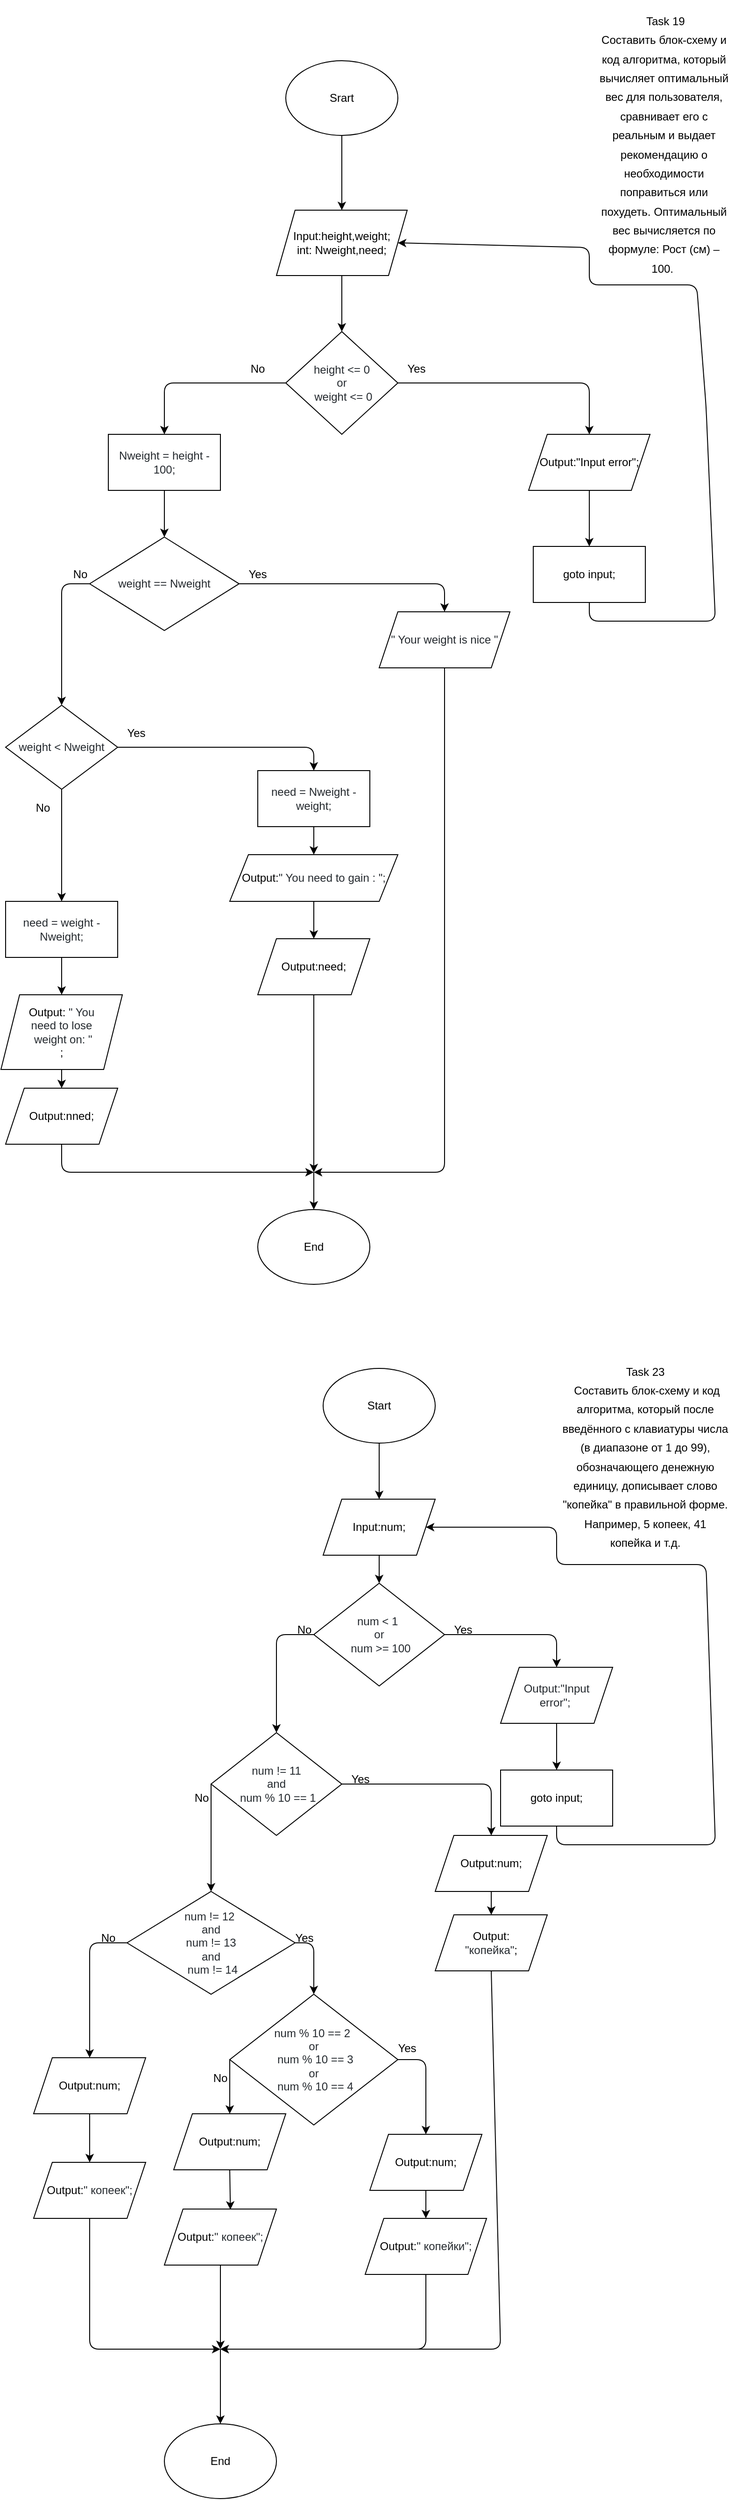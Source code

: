 <mxfile version="13.8.0" type="github">
  <diagram id="C5RBs43oDa-KdzZeNtuy" name="Page-1">
    <mxGraphModel dx="782" dy="437" grid="1" gridSize="10" guides="1" tooltips="1" connect="1" arrows="1" fold="1" page="1" pageScale="1" pageWidth="827" pageHeight="1169" math="0" shadow="0">
      <root>
        <mxCell id="WIyWlLk6GJQsqaUBKTNV-0" />
        <mxCell id="WIyWlLk6GJQsqaUBKTNV-1" parent="WIyWlLk6GJQsqaUBKTNV-0" />
        <mxCell id="whg161GarNfC_AISxSCE-1" value="Srart" style="ellipse;whiteSpace=wrap;html=1;" vertex="1" parent="WIyWlLk6GJQsqaUBKTNV-1">
          <mxGeometry x="330" y="140" width="120" height="80" as="geometry" />
        </mxCell>
        <mxCell id="whg161GarNfC_AISxSCE-2" value="&lt;p style=&quot;line-height: 170%&quot;&gt;&amp;nbsp;Task 19&lt;br&gt;Составить блок-схему и код алгоритма, который вычисляет оптимальный вес для пользователя, сравнивает его с&lt;br&gt;реальным и выдает рекомендацию о необходимости поправиться или похудеть. Оптимальный вес вычисляется по&lt;br&gt;формуле: Рост (см) – 100.&amp;nbsp;&lt;/p&gt;" style="text;html=1;strokeColor=none;fillColor=none;align=center;verticalAlign=middle;whiteSpace=wrap;rounded=0;" vertex="1" parent="WIyWlLk6GJQsqaUBKTNV-1">
          <mxGeometry x="660" y="90" width="150" height="280" as="geometry" />
        </mxCell>
        <mxCell id="whg161GarNfC_AISxSCE-3" value="Input:height,weight;&lt;br&gt;int: Nweight,need;" style="shape=parallelogram;perimeter=parallelogramPerimeter;whiteSpace=wrap;html=1;fixedSize=1;" vertex="1" parent="WIyWlLk6GJQsqaUBKTNV-1">
          <mxGeometry x="320" y="300" width="140" height="70" as="geometry" />
        </mxCell>
        <mxCell id="whg161GarNfC_AISxSCE-4" value="" style="endArrow=classic;html=1;exitX=0.5;exitY=1;exitDx=0;exitDy=0;entryX=0.5;entryY=0;entryDx=0;entryDy=0;" edge="1" parent="WIyWlLk6GJQsqaUBKTNV-1" source="whg161GarNfC_AISxSCE-1" target="whg161GarNfC_AISxSCE-3">
          <mxGeometry width="50" height="50" relative="1" as="geometry">
            <mxPoint x="390" y="450" as="sourcePoint" />
            <mxPoint x="440" y="400" as="targetPoint" />
          </mxGeometry>
        </mxCell>
        <mxCell id="whg161GarNfC_AISxSCE-5" value="&lt;span style=&quot;color: rgb(36 , 41 , 46) ; font-family: , &amp;#34;consolas&amp;#34; , &amp;#34;liberation mono&amp;#34; , &amp;#34;menlo&amp;#34; , monospace ; background-color: rgb(255 , 255 , 255)&quot;&gt;height &amp;lt;= 0 &lt;br&gt;or&lt;br&gt;&amp;nbsp;weight &amp;lt;= 0&lt;/span&gt;" style="rhombus;whiteSpace=wrap;html=1;" vertex="1" parent="WIyWlLk6GJQsqaUBKTNV-1">
          <mxGeometry x="330" y="430" width="120" height="110" as="geometry" />
        </mxCell>
        <mxCell id="whg161GarNfC_AISxSCE-6" value="" style="endArrow=classic;html=1;exitX=0.5;exitY=1;exitDx=0;exitDy=0;entryX=0.5;entryY=0;entryDx=0;entryDy=0;" edge="1" parent="WIyWlLk6GJQsqaUBKTNV-1" source="whg161GarNfC_AISxSCE-3" target="whg161GarNfC_AISxSCE-5">
          <mxGeometry width="50" height="50" relative="1" as="geometry">
            <mxPoint x="390" y="530" as="sourcePoint" />
            <mxPoint x="440" y="480" as="targetPoint" />
          </mxGeometry>
        </mxCell>
        <mxCell id="whg161GarNfC_AISxSCE-7" value="Output:&quot;Input error&quot;;" style="shape=parallelogram;perimeter=parallelogramPerimeter;whiteSpace=wrap;html=1;fixedSize=1;" vertex="1" parent="WIyWlLk6GJQsqaUBKTNV-1">
          <mxGeometry x="590" y="540" width="130" height="60" as="geometry" />
        </mxCell>
        <mxCell id="whg161GarNfC_AISxSCE-10" value="goto input;" style="rounded=0;whiteSpace=wrap;html=1;" vertex="1" parent="WIyWlLk6GJQsqaUBKTNV-1">
          <mxGeometry x="595" y="660" width="120" height="60" as="geometry" />
        </mxCell>
        <mxCell id="whg161GarNfC_AISxSCE-11" value="" style="endArrow=classic;html=1;exitX=1;exitY=0.5;exitDx=0;exitDy=0;entryX=0.5;entryY=0;entryDx=0;entryDy=0;" edge="1" parent="WIyWlLk6GJQsqaUBKTNV-1" source="whg161GarNfC_AISxSCE-5" target="whg161GarNfC_AISxSCE-7">
          <mxGeometry width="50" height="50" relative="1" as="geometry">
            <mxPoint x="390" y="630" as="sourcePoint" />
            <mxPoint x="440" y="580" as="targetPoint" />
            <Array as="points">
              <mxPoint x="655" y="485" />
            </Array>
          </mxGeometry>
        </mxCell>
        <mxCell id="whg161GarNfC_AISxSCE-12" value="Yes" style="text;html=1;strokeColor=none;fillColor=none;align=center;verticalAlign=middle;whiteSpace=wrap;rounded=0;" vertex="1" parent="WIyWlLk6GJQsqaUBKTNV-1">
          <mxGeometry x="450" y="460" width="40" height="20" as="geometry" />
        </mxCell>
        <mxCell id="whg161GarNfC_AISxSCE-13" value="" style="endArrow=classic;html=1;exitX=0.5;exitY=1;exitDx=0;exitDy=0;entryX=0.5;entryY=0;entryDx=0;entryDy=0;" edge="1" parent="WIyWlLk6GJQsqaUBKTNV-1" source="whg161GarNfC_AISxSCE-7" target="whg161GarNfC_AISxSCE-10">
          <mxGeometry width="50" height="50" relative="1" as="geometry">
            <mxPoint x="390" y="630" as="sourcePoint" />
            <mxPoint x="440" y="580" as="targetPoint" />
          </mxGeometry>
        </mxCell>
        <mxCell id="whg161GarNfC_AISxSCE-14" value="" style="endArrow=classic;html=1;exitX=0.5;exitY=1;exitDx=0;exitDy=0;entryX=1;entryY=0.5;entryDx=0;entryDy=0;" edge="1" parent="WIyWlLk6GJQsqaUBKTNV-1" source="whg161GarNfC_AISxSCE-10" target="whg161GarNfC_AISxSCE-3">
          <mxGeometry width="50" height="50" relative="1" as="geometry">
            <mxPoint x="390" y="630" as="sourcePoint" />
            <mxPoint x="460" y="560" as="targetPoint" />
            <Array as="points">
              <mxPoint x="655" y="740" />
              <mxPoint x="790" y="740" />
              <mxPoint x="780" y="510" />
              <mxPoint x="770" y="380" />
              <mxPoint x="655" y="380" />
              <mxPoint x="655" y="340" />
            </Array>
          </mxGeometry>
        </mxCell>
        <mxCell id="whg161GarNfC_AISxSCE-15" value="" style="endArrow=classic;html=1;exitX=0;exitY=0.5;exitDx=0;exitDy=0;entryX=0.5;entryY=0;entryDx=0;entryDy=0;" edge="1" parent="WIyWlLk6GJQsqaUBKTNV-1" source="whg161GarNfC_AISxSCE-5" target="whg161GarNfC_AISxSCE-17">
          <mxGeometry width="50" height="50" relative="1" as="geometry">
            <mxPoint x="390" y="640" as="sourcePoint" />
            <mxPoint x="190" y="470" as="targetPoint" />
            <Array as="points">
              <mxPoint x="200" y="485" />
            </Array>
          </mxGeometry>
        </mxCell>
        <mxCell id="whg161GarNfC_AISxSCE-17" value="&lt;span style=&quot;color: rgb(36 , 41 , 46) ; font-family: , &amp;#34;consolas&amp;#34; , &amp;#34;liberation mono&amp;#34; , &amp;#34;menlo&amp;#34; , monospace ; background-color: rgb(255 , 255 , 255)&quot;&gt;Nweight = height - 100;&lt;/span&gt;" style="rounded=0;whiteSpace=wrap;html=1;" vertex="1" parent="WIyWlLk6GJQsqaUBKTNV-1">
          <mxGeometry x="140" y="540" width="120" height="60" as="geometry" />
        </mxCell>
        <mxCell id="whg161GarNfC_AISxSCE-18" value="No" style="text;html=1;strokeColor=none;fillColor=none;align=center;verticalAlign=middle;whiteSpace=wrap;rounded=0;" vertex="1" parent="WIyWlLk6GJQsqaUBKTNV-1">
          <mxGeometry x="280" y="460" width="40" height="20" as="geometry" />
        </mxCell>
        <mxCell id="whg161GarNfC_AISxSCE-19" value="&lt;span style=&quot;color: rgb(36 , 41 , 46) ; font-family: , &amp;#34;consolas&amp;#34; , &amp;#34;liberation mono&amp;#34; , &amp;#34;menlo&amp;#34; , monospace ; background-color: rgb(255 , 255 , 255)&quot;&gt;weight == Nweight&lt;/span&gt;" style="rhombus;whiteSpace=wrap;html=1;" vertex="1" parent="WIyWlLk6GJQsqaUBKTNV-1">
          <mxGeometry x="120" y="650" width="160" height="100" as="geometry" />
        </mxCell>
        <mxCell id="whg161GarNfC_AISxSCE-20" value="" style="endArrow=classic;html=1;exitX=0.5;exitY=1;exitDx=0;exitDy=0;entryX=0.5;entryY=0;entryDx=0;entryDy=0;" edge="1" parent="WIyWlLk6GJQsqaUBKTNV-1" source="whg161GarNfC_AISxSCE-17" target="whg161GarNfC_AISxSCE-19">
          <mxGeometry width="50" height="50" relative="1" as="geometry">
            <mxPoint x="390" y="640" as="sourcePoint" />
            <mxPoint x="440" y="590" as="targetPoint" />
          </mxGeometry>
        </mxCell>
        <mxCell id="whg161GarNfC_AISxSCE-21" value="&lt;span style=&quot;color: rgb(36 , 41 , 46) ; font-family: , &amp;#34;consolas&amp;#34; , &amp;#34;liberation mono&amp;#34; , &amp;#34;menlo&amp;#34; , monospace ; background-color: rgb(255 , 255 , 255)&quot;&gt;&quot; Your weight is nice &quot;&lt;/span&gt;" style="shape=parallelogram;perimeter=parallelogramPerimeter;whiteSpace=wrap;html=1;fixedSize=1;" vertex="1" parent="WIyWlLk6GJQsqaUBKTNV-1">
          <mxGeometry x="430" y="730" width="140" height="60" as="geometry" />
        </mxCell>
        <mxCell id="whg161GarNfC_AISxSCE-22" value="" style="endArrow=classic;html=1;exitX=1;exitY=0.5;exitDx=0;exitDy=0;entryX=0.5;entryY=0;entryDx=0;entryDy=0;" edge="1" parent="WIyWlLk6GJQsqaUBKTNV-1" source="whg161GarNfC_AISxSCE-19" target="whg161GarNfC_AISxSCE-21">
          <mxGeometry width="50" height="50" relative="1" as="geometry">
            <mxPoint x="390" y="640" as="sourcePoint" />
            <mxPoint x="440" y="590" as="targetPoint" />
            <Array as="points">
              <mxPoint x="500" y="700" />
            </Array>
          </mxGeometry>
        </mxCell>
        <mxCell id="whg161GarNfC_AISxSCE-23" value="Yes" style="text;html=1;strokeColor=none;fillColor=none;align=center;verticalAlign=middle;whiteSpace=wrap;rounded=0;" vertex="1" parent="WIyWlLk6GJQsqaUBKTNV-1">
          <mxGeometry x="280" y="680" width="40" height="20" as="geometry" />
        </mxCell>
        <mxCell id="whg161GarNfC_AISxSCE-24" value="&lt;span style=&quot;color: rgb(36 , 41 , 46) ; font-family: , &amp;#34;consolas&amp;#34; , &amp;#34;liberation mono&amp;#34; , &amp;#34;menlo&amp;#34; , monospace ; background-color: rgb(255 , 255 , 255)&quot;&gt;weight &amp;lt; Nweight&lt;/span&gt;" style="rhombus;whiteSpace=wrap;html=1;" vertex="1" parent="WIyWlLk6GJQsqaUBKTNV-1">
          <mxGeometry x="30" y="830" width="120" height="90" as="geometry" />
        </mxCell>
        <mxCell id="whg161GarNfC_AISxSCE-25" value="" style="endArrow=classic;html=1;exitX=0;exitY=0.5;exitDx=0;exitDy=0;entryX=0.5;entryY=0;entryDx=0;entryDy=0;" edge="1" parent="WIyWlLk6GJQsqaUBKTNV-1" source="whg161GarNfC_AISxSCE-19" target="whg161GarNfC_AISxSCE-24">
          <mxGeometry width="50" height="50" relative="1" as="geometry">
            <mxPoint x="390" y="840" as="sourcePoint" />
            <mxPoint x="440" y="790" as="targetPoint" />
            <Array as="points">
              <mxPoint x="90" y="700" />
            </Array>
          </mxGeometry>
        </mxCell>
        <mxCell id="whg161GarNfC_AISxSCE-26" value="No" style="text;html=1;strokeColor=none;fillColor=none;align=center;verticalAlign=middle;whiteSpace=wrap;rounded=0;" vertex="1" parent="WIyWlLk6GJQsqaUBKTNV-1">
          <mxGeometry x="90" y="680" width="40" height="20" as="geometry" />
        </mxCell>
        <mxCell id="whg161GarNfC_AISxSCE-27" value="&lt;span style=&quot;color: rgb(36 , 41 , 46) ; font-family: , &amp;#34;consolas&amp;#34; , &amp;#34;liberation mono&amp;#34; , &amp;#34;menlo&amp;#34; , monospace ; background-color: rgb(255 , 255 , 255)&quot;&gt;need = Nweight - weight;&lt;/span&gt;" style="rounded=0;whiteSpace=wrap;html=1;" vertex="1" parent="WIyWlLk6GJQsqaUBKTNV-1">
          <mxGeometry x="300" y="900" width="120" height="60" as="geometry" />
        </mxCell>
        <mxCell id="whg161GarNfC_AISxSCE-29" value="Output:&lt;span style=&quot;color: rgb(36 , 41 , 46) ; font-family: , &amp;#34;consolas&amp;#34; , &amp;#34;liberation mono&amp;#34; , &amp;#34;menlo&amp;#34; , monospace ; background-color: rgb(255 , 255 , 255)&quot;&gt;&quot; You need to gain : &quot;;&lt;/span&gt;" style="shape=parallelogram;perimeter=parallelogramPerimeter;whiteSpace=wrap;html=1;fixedSize=1;" vertex="1" parent="WIyWlLk6GJQsqaUBKTNV-1">
          <mxGeometry x="270" y="990" width="180" height="50" as="geometry" />
        </mxCell>
        <mxCell id="whg161GarNfC_AISxSCE-30" style="edgeStyle=orthogonalEdgeStyle;rounded=0;orthogonalLoop=1;jettySize=auto;html=1;exitX=0.5;exitY=1;exitDx=0;exitDy=0;" edge="1" parent="WIyWlLk6GJQsqaUBKTNV-1" source="whg161GarNfC_AISxSCE-29" target="whg161GarNfC_AISxSCE-29">
          <mxGeometry relative="1" as="geometry" />
        </mxCell>
        <mxCell id="whg161GarNfC_AISxSCE-31" value="Output:need;" style="shape=parallelogram;perimeter=parallelogramPerimeter;whiteSpace=wrap;html=1;fixedSize=1;" vertex="1" parent="WIyWlLk6GJQsqaUBKTNV-1">
          <mxGeometry x="300" y="1080" width="120" height="60" as="geometry" />
        </mxCell>
        <mxCell id="whg161GarNfC_AISxSCE-32" value="" style="endArrow=classic;html=1;exitX=1;exitY=0.5;exitDx=0;exitDy=0;entryX=0.5;entryY=0;entryDx=0;entryDy=0;" edge="1" parent="WIyWlLk6GJQsqaUBKTNV-1" source="whg161GarNfC_AISxSCE-24" target="whg161GarNfC_AISxSCE-27">
          <mxGeometry width="50" height="50" relative="1" as="geometry">
            <mxPoint x="390" y="1030" as="sourcePoint" />
            <mxPoint x="440" y="980" as="targetPoint" />
            <Array as="points">
              <mxPoint x="360" y="875" />
            </Array>
          </mxGeometry>
        </mxCell>
        <mxCell id="whg161GarNfC_AISxSCE-33" value="" style="endArrow=classic;html=1;exitX=0.5;exitY=1;exitDx=0;exitDy=0;entryX=0.5;entryY=0;entryDx=0;entryDy=0;" edge="1" parent="WIyWlLk6GJQsqaUBKTNV-1" source="whg161GarNfC_AISxSCE-27" target="whg161GarNfC_AISxSCE-29">
          <mxGeometry width="50" height="50" relative="1" as="geometry">
            <mxPoint x="390" y="1030" as="sourcePoint" />
            <mxPoint x="440" y="980" as="targetPoint" />
          </mxGeometry>
        </mxCell>
        <mxCell id="whg161GarNfC_AISxSCE-34" value="" style="endArrow=classic;html=1;exitX=0.5;exitY=1;exitDx=0;exitDy=0;entryX=0.5;entryY=0;entryDx=0;entryDy=0;" edge="1" parent="WIyWlLk6GJQsqaUBKTNV-1" source="whg161GarNfC_AISxSCE-29" target="whg161GarNfC_AISxSCE-31">
          <mxGeometry width="50" height="50" relative="1" as="geometry">
            <mxPoint x="390" y="1030" as="sourcePoint" />
            <mxPoint x="440" y="980" as="targetPoint" />
          </mxGeometry>
        </mxCell>
        <mxCell id="whg161GarNfC_AISxSCE-35" value="Yes" style="text;html=1;strokeColor=none;fillColor=none;align=center;verticalAlign=middle;whiteSpace=wrap;rounded=0;" vertex="1" parent="WIyWlLk6GJQsqaUBKTNV-1">
          <mxGeometry x="150" y="850" width="40" height="20" as="geometry" />
        </mxCell>
        <mxCell id="whg161GarNfC_AISxSCE-36" value="&lt;span style=&quot;color: rgb(36 , 41 , 46) ; font-family: , &amp;#34;consolas&amp;#34; , &amp;#34;liberation mono&amp;#34; , &amp;#34;menlo&amp;#34; , monospace ; background-color: rgb(255 , 255 , 255)&quot;&gt;need = weight - Nweight;&lt;/span&gt;" style="rounded=0;whiteSpace=wrap;html=1;" vertex="1" parent="WIyWlLk6GJQsqaUBKTNV-1">
          <mxGeometry x="30" y="1040" width="120" height="60" as="geometry" />
        </mxCell>
        <mxCell id="whg161GarNfC_AISxSCE-37" value="" style="endArrow=classic;html=1;exitX=0.5;exitY=1;exitDx=0;exitDy=0;entryX=0.5;entryY=0;entryDx=0;entryDy=0;" edge="1" parent="WIyWlLk6GJQsqaUBKTNV-1" source="whg161GarNfC_AISxSCE-24" target="whg161GarNfC_AISxSCE-36">
          <mxGeometry width="50" height="50" relative="1" as="geometry">
            <mxPoint x="390" y="1030" as="sourcePoint" />
            <mxPoint x="440" y="980" as="targetPoint" />
          </mxGeometry>
        </mxCell>
        <mxCell id="whg161GarNfC_AISxSCE-38" value="No" style="text;html=1;strokeColor=none;fillColor=none;align=center;verticalAlign=middle;whiteSpace=wrap;rounded=0;" vertex="1" parent="WIyWlLk6GJQsqaUBKTNV-1">
          <mxGeometry x="50" y="930" width="40" height="20" as="geometry" />
        </mxCell>
        <mxCell id="whg161GarNfC_AISxSCE-40" value="Output:&amp;nbsp;&lt;span style=&quot;color: rgb(36 , 41 , 46) ; font-family: , &amp;#34;consolas&amp;#34; , &amp;#34;liberation mono&amp;#34; , &amp;#34;menlo&amp;#34; , monospace ; background-color: rgb(255 , 255 , 255)&quot;&gt;&quot; You &lt;br&gt;need to lose&lt;br&gt;&amp;nbsp;weight on: &quot;&lt;/span&gt;&lt;br&gt;;" style="shape=parallelogram;perimeter=parallelogramPerimeter;whiteSpace=wrap;html=1;fixedSize=1;" vertex="1" parent="WIyWlLk6GJQsqaUBKTNV-1">
          <mxGeometry x="25" y="1140" width="130" height="80" as="geometry" />
        </mxCell>
        <mxCell id="whg161GarNfC_AISxSCE-41" value="Output:nned;" style="shape=parallelogram;perimeter=parallelogramPerimeter;whiteSpace=wrap;html=1;fixedSize=1;" vertex="1" parent="WIyWlLk6GJQsqaUBKTNV-1">
          <mxGeometry x="30" y="1240" width="120" height="60" as="geometry" />
        </mxCell>
        <mxCell id="whg161GarNfC_AISxSCE-43" value="" style="endArrow=classic;html=1;exitX=0.5;exitY=1;exitDx=0;exitDy=0;entryX=0.5;entryY=0;entryDx=0;entryDy=0;" edge="1" parent="WIyWlLk6GJQsqaUBKTNV-1" source="whg161GarNfC_AISxSCE-36" target="whg161GarNfC_AISxSCE-40">
          <mxGeometry width="50" height="50" relative="1" as="geometry">
            <mxPoint x="390" y="1210" as="sourcePoint" />
            <mxPoint x="440" y="1160" as="targetPoint" />
          </mxGeometry>
        </mxCell>
        <mxCell id="whg161GarNfC_AISxSCE-44" value="" style="endArrow=classic;html=1;exitX=0.5;exitY=1;exitDx=0;exitDy=0;entryX=0.5;entryY=0;entryDx=0;entryDy=0;" edge="1" parent="WIyWlLk6GJQsqaUBKTNV-1" source="whg161GarNfC_AISxSCE-40" target="whg161GarNfC_AISxSCE-41">
          <mxGeometry width="50" height="50" relative="1" as="geometry">
            <mxPoint x="390" y="1210" as="sourcePoint" />
            <mxPoint x="440" y="1160" as="targetPoint" />
          </mxGeometry>
        </mxCell>
        <mxCell id="whg161GarNfC_AISxSCE-45" value="" style="endArrow=classic;html=1;exitX=0.5;exitY=1;exitDx=0;exitDy=0;" edge="1" parent="WIyWlLk6GJQsqaUBKTNV-1" source="whg161GarNfC_AISxSCE-41">
          <mxGeometry width="50" height="50" relative="1" as="geometry">
            <mxPoint x="390" y="1210" as="sourcePoint" />
            <mxPoint x="360" y="1330" as="targetPoint" />
            <Array as="points">
              <mxPoint x="90" y="1330" />
            </Array>
          </mxGeometry>
        </mxCell>
        <mxCell id="whg161GarNfC_AISxSCE-46" value="" style="endArrow=classic;html=1;exitX=0.5;exitY=1;exitDx=0;exitDy=0;" edge="1" parent="WIyWlLk6GJQsqaUBKTNV-1" source="whg161GarNfC_AISxSCE-31">
          <mxGeometry width="50" height="50" relative="1" as="geometry">
            <mxPoint x="390" y="1210" as="sourcePoint" />
            <mxPoint x="360" y="1330" as="targetPoint" />
          </mxGeometry>
        </mxCell>
        <mxCell id="whg161GarNfC_AISxSCE-47" value="" style="endArrow=classic;html=1;exitX=0.5;exitY=1;exitDx=0;exitDy=0;" edge="1" parent="WIyWlLk6GJQsqaUBKTNV-1" source="whg161GarNfC_AISxSCE-21">
          <mxGeometry width="50" height="50" relative="1" as="geometry">
            <mxPoint x="530" y="1010" as="sourcePoint" />
            <mxPoint x="360" y="1330" as="targetPoint" />
            <Array as="points">
              <mxPoint x="500" y="1330" />
            </Array>
          </mxGeometry>
        </mxCell>
        <mxCell id="whg161GarNfC_AISxSCE-48" value="End" style="ellipse;whiteSpace=wrap;html=1;" vertex="1" parent="WIyWlLk6GJQsqaUBKTNV-1">
          <mxGeometry x="300" y="1370" width="120" height="80" as="geometry" />
        </mxCell>
        <mxCell id="whg161GarNfC_AISxSCE-50" value="" style="endArrow=classic;html=1;entryX=0.5;entryY=0;entryDx=0;entryDy=0;" edge="1" parent="WIyWlLk6GJQsqaUBKTNV-1" target="whg161GarNfC_AISxSCE-48">
          <mxGeometry width="50" height="50" relative="1" as="geometry">
            <mxPoint x="360" y="1330" as="sourcePoint" />
            <mxPoint x="440" y="1270" as="targetPoint" />
          </mxGeometry>
        </mxCell>
        <mxCell id="whg161GarNfC_AISxSCE-51" value="&lt;p style=&quot;line-height: 170%&quot;&gt;Task 23&lt;br&gt;&amp;nbsp;Составить блок-схему и код алгоритма, который после введённого с клавиатуры числа (в диапазоне от 1 до 99),&lt;br/&gt;обозначающего денежную единицу, дописывает слово &quot;копейка&quot; в правильной форме. Например, 5 копеек, 41&lt;br/&gt;копейка и т.д.&lt;br&gt;&lt;/p&gt;" style="text;html=1;strokeColor=none;fillColor=none;align=center;verticalAlign=middle;whiteSpace=wrap;rounded=0;" vertex="1" parent="WIyWlLk6GJQsqaUBKTNV-1">
          <mxGeometry x="620" y="1500" width="190" height="270" as="geometry" />
        </mxCell>
        <mxCell id="whg161GarNfC_AISxSCE-52" value="Start" style="ellipse;whiteSpace=wrap;html=1;" vertex="1" parent="WIyWlLk6GJQsqaUBKTNV-1">
          <mxGeometry x="370" y="1540" width="120" height="80" as="geometry" />
        </mxCell>
        <mxCell id="whg161GarNfC_AISxSCE-53" value="Input:num;" style="shape=parallelogram;perimeter=parallelogramPerimeter;whiteSpace=wrap;html=1;fixedSize=1;" vertex="1" parent="WIyWlLk6GJQsqaUBKTNV-1">
          <mxGeometry x="370" y="1680" width="120" height="60" as="geometry" />
        </mxCell>
        <mxCell id="whg161GarNfC_AISxSCE-54" value="" style="endArrow=classic;html=1;exitX=0.5;exitY=1;exitDx=0;exitDy=0;entryX=0.5;entryY=0;entryDx=0;entryDy=0;" edge="1" parent="WIyWlLk6GJQsqaUBKTNV-1" source="whg161GarNfC_AISxSCE-52" target="whg161GarNfC_AISxSCE-53">
          <mxGeometry width="50" height="50" relative="1" as="geometry">
            <mxPoint x="420" y="1690" as="sourcePoint" />
            <mxPoint x="470" y="1640" as="targetPoint" />
          </mxGeometry>
        </mxCell>
        <mxCell id="whg161GarNfC_AISxSCE-55" value="&lt;span style=&quot;color: rgb(36 , 41 , 46) ; font-family: , &amp;#34;consolas&amp;#34; , &amp;#34;liberation mono&amp;#34; , &amp;#34;menlo&amp;#34; , monospace ; background-color: rgb(255 , 255 , 255)&quot;&gt;num &amp;lt; 1&amp;nbsp;&lt;br&gt;or&lt;br&gt;&amp;nbsp;num &amp;gt;= 100&lt;/span&gt;" style="rhombus;whiteSpace=wrap;html=1;" vertex="1" parent="WIyWlLk6GJQsqaUBKTNV-1">
          <mxGeometry x="360" y="1770" width="140" height="110" as="geometry" />
        </mxCell>
        <mxCell id="whg161GarNfC_AISxSCE-56" value="" style="endArrow=classic;html=1;exitX=0.5;exitY=1;exitDx=0;exitDy=0;entryX=0.5;entryY=0;entryDx=0;entryDy=0;" edge="1" parent="WIyWlLk6GJQsqaUBKTNV-1" source="whg161GarNfC_AISxSCE-53" target="whg161GarNfC_AISxSCE-55">
          <mxGeometry width="50" height="50" relative="1" as="geometry">
            <mxPoint x="420" y="1880" as="sourcePoint" />
            <mxPoint x="470" y="1830" as="targetPoint" />
          </mxGeometry>
        </mxCell>
        <mxCell id="whg161GarNfC_AISxSCE-57" value="&lt;span style=&quot;color: rgb(36 , 41 , 46) ; font-family: , &amp;#34;consolas&amp;#34; , &amp;#34;liberation mono&amp;#34; , &amp;#34;menlo&amp;#34; , monospace ; background-color: rgb(255 , 255 , 255)&quot;&gt;Output:&quot;Input &lt;br&gt;error&quot;;&amp;nbsp;&lt;/span&gt;" style="shape=parallelogram;perimeter=parallelogramPerimeter;whiteSpace=wrap;html=1;fixedSize=1;" vertex="1" parent="WIyWlLk6GJQsqaUBKTNV-1">
          <mxGeometry x="560" y="1860" width="120" height="60" as="geometry" />
        </mxCell>
        <mxCell id="whg161GarNfC_AISxSCE-58" value="goto input;" style="rounded=0;whiteSpace=wrap;html=1;" vertex="1" parent="WIyWlLk6GJQsqaUBKTNV-1">
          <mxGeometry x="560" y="1970" width="120" height="60" as="geometry" />
        </mxCell>
        <mxCell id="whg161GarNfC_AISxSCE-59" value="" style="endArrow=classic;html=1;exitX=0.5;exitY=1;exitDx=0;exitDy=0;entryX=1;entryY=0.5;entryDx=0;entryDy=0;" edge="1" parent="WIyWlLk6GJQsqaUBKTNV-1" source="whg161GarNfC_AISxSCE-58" target="whg161GarNfC_AISxSCE-53">
          <mxGeometry width="50" height="50" relative="1" as="geometry">
            <mxPoint x="420" y="1870" as="sourcePoint" />
            <mxPoint x="520" y="1740" as="targetPoint" />
            <Array as="points">
              <mxPoint x="620" y="2050" />
              <mxPoint x="790" y="2050" />
              <mxPoint x="780" y="1750" />
              <mxPoint x="620" y="1750" />
              <mxPoint x="620" y="1710" />
            </Array>
          </mxGeometry>
        </mxCell>
        <mxCell id="whg161GarNfC_AISxSCE-60" value="" style="endArrow=classic;html=1;exitX=1;exitY=0.5;exitDx=0;exitDy=0;entryX=0.5;entryY=0;entryDx=0;entryDy=0;" edge="1" parent="WIyWlLk6GJQsqaUBKTNV-1" source="whg161GarNfC_AISxSCE-55" target="whg161GarNfC_AISxSCE-57">
          <mxGeometry width="50" height="50" relative="1" as="geometry">
            <mxPoint x="420" y="2010" as="sourcePoint" />
            <mxPoint x="470" y="1960" as="targetPoint" />
            <Array as="points">
              <mxPoint x="620" y="1825" />
            </Array>
          </mxGeometry>
        </mxCell>
        <mxCell id="whg161GarNfC_AISxSCE-61" value="" style="endArrow=classic;html=1;exitX=0.5;exitY=1;exitDx=0;exitDy=0;entryX=0.5;entryY=0;entryDx=0;entryDy=0;" edge="1" parent="WIyWlLk6GJQsqaUBKTNV-1" source="whg161GarNfC_AISxSCE-57" target="whg161GarNfC_AISxSCE-58">
          <mxGeometry width="50" height="50" relative="1" as="geometry">
            <mxPoint x="420" y="2010" as="sourcePoint" />
            <mxPoint x="470" y="1960" as="targetPoint" />
          </mxGeometry>
        </mxCell>
        <mxCell id="whg161GarNfC_AISxSCE-62" value="Yes" style="text;html=1;strokeColor=none;fillColor=none;align=center;verticalAlign=middle;whiteSpace=wrap;rounded=0;" vertex="1" parent="WIyWlLk6GJQsqaUBKTNV-1">
          <mxGeometry x="500" y="1810" width="40" height="20" as="geometry" />
        </mxCell>
        <mxCell id="whg161GarNfC_AISxSCE-63" value="&lt;span style=&quot;color: rgb(36 , 41 , 46) ; font-family: , &amp;#34;consolas&amp;#34; , &amp;#34;liberation mono&amp;#34; , &amp;#34;menlo&amp;#34; , monospace ; background-color: rgb(255 , 255 , 255)&quot;&gt;num != 11 &lt;br&gt;and&lt;br&gt;&amp;nbsp;num % 10 == 1&lt;/span&gt;" style="rhombus;whiteSpace=wrap;html=1;" vertex="1" parent="WIyWlLk6GJQsqaUBKTNV-1">
          <mxGeometry x="250" y="1930" width="140" height="110" as="geometry" />
        </mxCell>
        <mxCell id="whg161GarNfC_AISxSCE-65" value="" style="endArrow=classic;html=1;exitX=0;exitY=0.5;exitDx=0;exitDy=0;entryX=0.5;entryY=0;entryDx=0;entryDy=0;" edge="1" parent="WIyWlLk6GJQsqaUBKTNV-1" source="whg161GarNfC_AISxSCE-55" target="whg161GarNfC_AISxSCE-63">
          <mxGeometry width="50" height="50" relative="1" as="geometry">
            <mxPoint x="420" y="2000" as="sourcePoint" />
            <mxPoint x="470" y="1950" as="targetPoint" />
            <Array as="points">
              <mxPoint x="320" y="1825" />
            </Array>
          </mxGeometry>
        </mxCell>
        <mxCell id="whg161GarNfC_AISxSCE-66" value="No" style="text;html=1;strokeColor=none;fillColor=none;align=center;verticalAlign=middle;whiteSpace=wrap;rounded=0;" vertex="1" parent="WIyWlLk6GJQsqaUBKTNV-1">
          <mxGeometry x="330" y="1810" width="40" height="20" as="geometry" />
        </mxCell>
        <mxCell id="whg161GarNfC_AISxSCE-67" value="Output:num;" style="shape=parallelogram;perimeter=parallelogramPerimeter;whiteSpace=wrap;html=1;fixedSize=1;" vertex="1" parent="WIyWlLk6GJQsqaUBKTNV-1">
          <mxGeometry x="490" y="2040" width="120" height="60" as="geometry" />
        </mxCell>
        <mxCell id="whg161GarNfC_AISxSCE-68" value="Output:&lt;br&gt;&lt;span style=&quot;color: rgb(36 , 41 , 46) ; font-family: , &amp;#34;consolas&amp;#34; , &amp;#34;liberation mono&amp;#34; , &amp;#34;menlo&amp;#34; , monospace ; background-color: rgb(255 , 255 , 255)&quot;&gt;&quot;копейка&quot;&lt;/span&gt;;" style="shape=parallelogram;perimeter=parallelogramPerimeter;whiteSpace=wrap;html=1;fixedSize=1;" vertex="1" parent="WIyWlLk6GJQsqaUBKTNV-1">
          <mxGeometry x="490" y="2125" width="120" height="60" as="geometry" />
        </mxCell>
        <mxCell id="whg161GarNfC_AISxSCE-69" value="" style="endArrow=classic;html=1;exitX=1;exitY=0.5;exitDx=0;exitDy=0;entryX=0.5;entryY=0;entryDx=0;entryDy=0;" edge="1" parent="WIyWlLk6GJQsqaUBKTNV-1" source="whg161GarNfC_AISxSCE-63" target="whg161GarNfC_AISxSCE-67">
          <mxGeometry width="50" height="50" relative="1" as="geometry">
            <mxPoint x="420" y="2100" as="sourcePoint" />
            <mxPoint x="470" y="2050" as="targetPoint" />
            <Array as="points">
              <mxPoint x="550" y="1985" />
            </Array>
          </mxGeometry>
        </mxCell>
        <mxCell id="whg161GarNfC_AISxSCE-70" value="Yes" style="text;html=1;strokeColor=none;fillColor=none;align=center;verticalAlign=middle;whiteSpace=wrap;rounded=0;" vertex="1" parent="WIyWlLk6GJQsqaUBKTNV-1">
          <mxGeometry x="390" y="1970" width="40" height="20" as="geometry" />
        </mxCell>
        <mxCell id="whg161GarNfC_AISxSCE-71" value="" style="endArrow=classic;html=1;exitX=0.5;exitY=1;exitDx=0;exitDy=0;entryX=0.5;entryY=0;entryDx=0;entryDy=0;" edge="1" parent="WIyWlLk6GJQsqaUBKTNV-1" source="whg161GarNfC_AISxSCE-67" target="whg161GarNfC_AISxSCE-68">
          <mxGeometry width="50" height="50" relative="1" as="geometry">
            <mxPoint x="420" y="2100" as="sourcePoint" />
            <mxPoint x="470" y="2050" as="targetPoint" />
          </mxGeometry>
        </mxCell>
        <mxCell id="whg161GarNfC_AISxSCE-72" value="&lt;span style=&quot;color: rgb(36 , 41 , 46) ; font-family: , &amp;#34;consolas&amp;#34; , &amp;#34;liberation mono&amp;#34; , &amp;#34;menlo&amp;#34; , monospace ; background-color: rgb(255 , 255 , 255)&quot;&gt;num != 12&amp;nbsp;&lt;br&gt;and&lt;br&gt;&amp;nbsp;num != 13&amp;nbsp;&lt;br&gt;and&lt;br&gt;&amp;nbsp;num != 14&lt;/span&gt;" style="rhombus;whiteSpace=wrap;html=1;" vertex="1" parent="WIyWlLk6GJQsqaUBKTNV-1">
          <mxGeometry x="160" y="2100" width="180" height="110" as="geometry" />
        </mxCell>
        <mxCell id="whg161GarNfC_AISxSCE-73" value="" style="endArrow=classic;html=1;exitX=0;exitY=0.5;exitDx=0;exitDy=0;entryX=0.5;entryY=0;entryDx=0;entryDy=0;" edge="1" parent="WIyWlLk6GJQsqaUBKTNV-1" source="whg161GarNfC_AISxSCE-63" target="whg161GarNfC_AISxSCE-72">
          <mxGeometry width="50" height="50" relative="1" as="geometry">
            <mxPoint x="420" y="2100" as="sourcePoint" />
            <mxPoint x="470" y="2050" as="targetPoint" />
          </mxGeometry>
        </mxCell>
        <mxCell id="whg161GarNfC_AISxSCE-74" value="No" style="text;html=1;strokeColor=none;fillColor=none;align=center;verticalAlign=middle;whiteSpace=wrap;rounded=0;" vertex="1" parent="WIyWlLk6GJQsqaUBKTNV-1">
          <mxGeometry x="220" y="1990" width="40" height="20" as="geometry" />
        </mxCell>
        <mxCell id="whg161GarNfC_AISxSCE-75" value="Output:num;" style="shape=parallelogram;perimeter=parallelogramPerimeter;whiteSpace=wrap;html=1;fixedSize=1;" vertex="1" parent="WIyWlLk6GJQsqaUBKTNV-1">
          <mxGeometry x="60" y="2278" width="120" height="60" as="geometry" />
        </mxCell>
        <mxCell id="whg161GarNfC_AISxSCE-76" value="Output:&lt;span style=&quot;color: rgb(36 , 41 , 46) ; font-family: , &amp;#34;consolas&amp;#34; , &amp;#34;liberation mono&amp;#34; , &amp;#34;menlo&amp;#34; , monospace ; background-color: rgb(255 , 255 , 255)&quot;&gt;&quot; копеек&quot;;&lt;/span&gt;" style="shape=parallelogram;perimeter=parallelogramPerimeter;whiteSpace=wrap;html=1;fixedSize=1;" vertex="1" parent="WIyWlLk6GJQsqaUBKTNV-1">
          <mxGeometry x="60" y="2390" width="120" height="60" as="geometry" />
        </mxCell>
        <mxCell id="whg161GarNfC_AISxSCE-77" value="" style="endArrow=classic;html=1;exitX=0;exitY=0.5;exitDx=0;exitDy=0;entryX=0.5;entryY=0;entryDx=0;entryDy=0;" edge="1" parent="WIyWlLk6GJQsqaUBKTNV-1" source="whg161GarNfC_AISxSCE-72" target="whg161GarNfC_AISxSCE-75">
          <mxGeometry width="50" height="50" relative="1" as="geometry">
            <mxPoint x="420" y="2180" as="sourcePoint" />
            <mxPoint x="470" y="2130" as="targetPoint" />
            <Array as="points">
              <mxPoint x="120" y="2155" />
            </Array>
          </mxGeometry>
        </mxCell>
        <mxCell id="whg161GarNfC_AISxSCE-78" value="" style="endArrow=classic;html=1;entryX=0.5;entryY=0;entryDx=0;entryDy=0;" edge="1" parent="WIyWlLk6GJQsqaUBKTNV-1" target="whg161GarNfC_AISxSCE-76">
          <mxGeometry width="50" height="50" relative="1" as="geometry">
            <mxPoint x="120" y="2338" as="sourcePoint" />
            <mxPoint x="170" y="2288" as="targetPoint" />
          </mxGeometry>
        </mxCell>
        <mxCell id="whg161GarNfC_AISxSCE-79" value="&lt;span style=&quot;color: rgb(36 , 41 , 46) ; font-family: , &amp;#34;consolas&amp;#34; , &amp;#34;liberation mono&amp;#34; , &amp;#34;menlo&amp;#34; , monospace ; background-color: rgb(255 , 255 , 255)&quot;&gt;num % 10 == 2&amp;nbsp;&lt;br&gt;or&lt;br&gt;&amp;nbsp;num % 10 == 3 &lt;br&gt;or&lt;br&gt;&amp;nbsp;num % 10 == 4&lt;/span&gt;" style="rhombus;whiteSpace=wrap;html=1;" vertex="1" parent="WIyWlLk6GJQsqaUBKTNV-1">
          <mxGeometry x="270" y="2210" width="180" height="140" as="geometry" />
        </mxCell>
        <mxCell id="whg161GarNfC_AISxSCE-81" value="Yes" style="text;html=1;strokeColor=none;fillColor=none;align=center;verticalAlign=middle;whiteSpace=wrap;rounded=0;" vertex="1" parent="WIyWlLk6GJQsqaUBKTNV-1">
          <mxGeometry x="330" y="2140" width="40" height="20" as="geometry" />
        </mxCell>
        <mxCell id="whg161GarNfC_AISxSCE-82" value="" style="endArrow=classic;html=1;exitX=1;exitY=0.5;exitDx=0;exitDy=0;entryX=0.5;entryY=0;entryDx=0;entryDy=0;" edge="1" parent="WIyWlLk6GJQsqaUBKTNV-1" source="whg161GarNfC_AISxSCE-72" target="whg161GarNfC_AISxSCE-79">
          <mxGeometry width="50" height="50" relative="1" as="geometry">
            <mxPoint x="340" y="2155" as="sourcePoint" />
            <mxPoint x="360" y="2210" as="targetPoint" />
            <Array as="points">
              <mxPoint x="360" y="2155" />
            </Array>
          </mxGeometry>
        </mxCell>
        <mxCell id="whg161GarNfC_AISxSCE-84" value="No" style="text;html=1;strokeColor=none;fillColor=none;align=center;verticalAlign=middle;whiteSpace=wrap;rounded=0;" vertex="1" parent="WIyWlLk6GJQsqaUBKTNV-1">
          <mxGeometry x="120" y="2140" width="40" height="20" as="geometry" />
        </mxCell>
        <mxCell id="whg161GarNfC_AISxSCE-86" value="" style="endArrow=classic;html=1;exitX=0;exitY=0.5;exitDx=0;exitDy=0;entryX=0.5;entryY=0;entryDx=0;entryDy=0;" edge="1" parent="WIyWlLk6GJQsqaUBKTNV-1" source="whg161GarNfC_AISxSCE-79" target="whg161GarNfC_AISxSCE-87">
          <mxGeometry width="50" height="50" relative="1" as="geometry">
            <mxPoint x="420" y="2360" as="sourcePoint" />
            <mxPoint x="260" y="2330" as="targetPoint" />
          </mxGeometry>
        </mxCell>
        <mxCell id="whg161GarNfC_AISxSCE-87" value="Output:num;" style="shape=parallelogram;perimeter=parallelogramPerimeter;whiteSpace=wrap;html=1;fixedSize=1;" vertex="1" parent="WIyWlLk6GJQsqaUBKTNV-1">
          <mxGeometry x="210" y="2338" width="120" height="60" as="geometry" />
        </mxCell>
        <mxCell id="whg161GarNfC_AISxSCE-88" value="Output:&lt;span style=&quot;color: rgb(36 , 41 , 46) ; font-family: , &amp;#34;consolas&amp;#34; , &amp;#34;liberation mono&amp;#34; , &amp;#34;menlo&amp;#34; , monospace ; background-color: rgb(255 , 255 , 255)&quot;&gt;&quot; копеек&quot;;&lt;/span&gt;" style="shape=parallelogram;perimeter=parallelogramPerimeter;whiteSpace=wrap;html=1;fixedSize=1;" vertex="1" parent="WIyWlLk6GJQsqaUBKTNV-1">
          <mxGeometry x="200" y="2440" width="120" height="60" as="geometry" />
        </mxCell>
        <mxCell id="whg161GarNfC_AISxSCE-89" value="" style="endArrow=classic;html=1;exitX=0.5;exitY=1;exitDx=0;exitDy=0;entryX=0.589;entryY=0.011;entryDx=0;entryDy=0;entryPerimeter=0;" edge="1" parent="WIyWlLk6GJQsqaUBKTNV-1" source="whg161GarNfC_AISxSCE-87" target="whg161GarNfC_AISxSCE-88">
          <mxGeometry width="50" height="50" relative="1" as="geometry">
            <mxPoint x="420" y="2360" as="sourcePoint" />
            <mxPoint x="470" y="2310" as="targetPoint" />
          </mxGeometry>
        </mxCell>
        <mxCell id="whg161GarNfC_AISxSCE-90" value="Output:num;" style="shape=parallelogram;perimeter=parallelogramPerimeter;whiteSpace=wrap;html=1;fixedSize=1;" vertex="1" parent="WIyWlLk6GJQsqaUBKTNV-1">
          <mxGeometry x="420" y="2360" width="120" height="60" as="geometry" />
        </mxCell>
        <mxCell id="whg161GarNfC_AISxSCE-91" value="Output:&lt;span style=&quot;color: rgb(36 , 41 , 46) ; font-family: , &amp;#34;consolas&amp;#34; , &amp;#34;liberation mono&amp;#34; , &amp;#34;menlo&amp;#34; , monospace ; background-color: rgb(255 , 255 , 255)&quot;&gt;&quot; копейки&quot;;&lt;/span&gt;" style="shape=parallelogram;perimeter=parallelogramPerimeter;whiteSpace=wrap;html=1;fixedSize=1;" vertex="1" parent="WIyWlLk6GJQsqaUBKTNV-1">
          <mxGeometry x="415" y="2450" width="130" height="60" as="geometry" />
        </mxCell>
        <mxCell id="whg161GarNfC_AISxSCE-93" value="" style="endArrow=classic;html=1;exitX=0.5;exitY=1;exitDx=0;exitDy=0;entryX=0.5;entryY=0;entryDx=0;entryDy=0;" edge="1" parent="WIyWlLk6GJQsqaUBKTNV-1" source="whg161GarNfC_AISxSCE-90" target="whg161GarNfC_AISxSCE-91">
          <mxGeometry width="50" height="50" relative="1" as="geometry">
            <mxPoint x="420" y="2360" as="sourcePoint" />
            <mxPoint x="470" y="2310" as="targetPoint" />
          </mxGeometry>
        </mxCell>
        <mxCell id="whg161GarNfC_AISxSCE-94" value="No" style="text;html=1;strokeColor=none;fillColor=none;align=center;verticalAlign=middle;whiteSpace=wrap;rounded=0;" vertex="1" parent="WIyWlLk6GJQsqaUBKTNV-1">
          <mxGeometry x="240" y="2290" width="40" height="20" as="geometry" />
        </mxCell>
        <mxCell id="whg161GarNfC_AISxSCE-95" value="Yes" style="text;html=1;strokeColor=none;fillColor=none;align=center;verticalAlign=middle;whiteSpace=wrap;rounded=0;" vertex="1" parent="WIyWlLk6GJQsqaUBKTNV-1">
          <mxGeometry x="440" y="2258" width="40" height="20" as="geometry" />
        </mxCell>
        <mxCell id="whg161GarNfC_AISxSCE-96" value="" style="endArrow=classic;html=1;exitX=1;exitY=0.5;exitDx=0;exitDy=0;entryX=0.5;entryY=0;entryDx=0;entryDy=0;" edge="1" parent="WIyWlLk6GJQsqaUBKTNV-1" source="whg161GarNfC_AISxSCE-79" target="whg161GarNfC_AISxSCE-90">
          <mxGeometry width="50" height="50" relative="1" as="geometry">
            <mxPoint x="450" y="2280" as="sourcePoint" />
            <mxPoint x="480" y="2360" as="targetPoint" />
            <Array as="points">
              <mxPoint x="480" y="2280" />
            </Array>
          </mxGeometry>
        </mxCell>
        <mxCell id="whg161GarNfC_AISxSCE-97" value="" style="endArrow=classic;html=1;exitX=0.5;exitY=1;exitDx=0;exitDy=0;" edge="1" parent="WIyWlLk6GJQsqaUBKTNV-1" source="whg161GarNfC_AISxSCE-76">
          <mxGeometry width="50" height="50" relative="1" as="geometry">
            <mxPoint x="420" y="2560" as="sourcePoint" />
            <mxPoint x="260" y="2590" as="targetPoint" />
            <Array as="points">
              <mxPoint x="120" y="2590" />
            </Array>
          </mxGeometry>
        </mxCell>
        <mxCell id="whg161GarNfC_AISxSCE-98" value="" style="endArrow=classic;html=1;exitX=0.5;exitY=1;exitDx=0;exitDy=0;" edge="1" parent="WIyWlLk6GJQsqaUBKTNV-1" source="whg161GarNfC_AISxSCE-88">
          <mxGeometry width="50" height="50" relative="1" as="geometry">
            <mxPoint x="420" y="2560" as="sourcePoint" />
            <mxPoint x="260" y="2590" as="targetPoint" />
          </mxGeometry>
        </mxCell>
        <mxCell id="whg161GarNfC_AISxSCE-99" value="" style="endArrow=classic;html=1;exitX=0.5;exitY=1;exitDx=0;exitDy=0;" edge="1" parent="WIyWlLk6GJQsqaUBKTNV-1" source="whg161GarNfC_AISxSCE-91">
          <mxGeometry width="50" height="50" relative="1" as="geometry">
            <mxPoint x="420" y="2560" as="sourcePoint" />
            <mxPoint x="260" y="2590" as="targetPoint" />
            <Array as="points">
              <mxPoint x="480" y="2590" />
            </Array>
          </mxGeometry>
        </mxCell>
        <mxCell id="whg161GarNfC_AISxSCE-100" value="" style="endArrow=classic;html=1;exitX=0.5;exitY=1;exitDx=0;exitDy=0;" edge="1" parent="WIyWlLk6GJQsqaUBKTNV-1" source="whg161GarNfC_AISxSCE-68">
          <mxGeometry width="50" height="50" relative="1" as="geometry">
            <mxPoint x="540" y="2191" as="sourcePoint" />
            <mxPoint x="260" y="2590" as="targetPoint" />
            <Array as="points">
              <mxPoint x="560" y="2590" />
            </Array>
          </mxGeometry>
        </mxCell>
        <mxCell id="whg161GarNfC_AISxSCE-101" value="End" style="ellipse;whiteSpace=wrap;html=1;" vertex="1" parent="WIyWlLk6GJQsqaUBKTNV-1">
          <mxGeometry x="200" y="2670" width="120" height="80" as="geometry" />
        </mxCell>
        <mxCell id="whg161GarNfC_AISxSCE-102" value="" style="endArrow=classic;html=1;entryX=0.5;entryY=0;entryDx=0;entryDy=0;" edge="1" parent="WIyWlLk6GJQsqaUBKTNV-1" target="whg161GarNfC_AISxSCE-101">
          <mxGeometry width="50" height="50" relative="1" as="geometry">
            <mxPoint x="260" y="2590" as="sourcePoint" />
            <mxPoint x="470" y="2700" as="targetPoint" />
          </mxGeometry>
        </mxCell>
      </root>
    </mxGraphModel>
  </diagram>
</mxfile>
